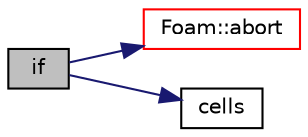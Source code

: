 digraph "if"
{
  bgcolor="transparent";
  edge [fontname="Helvetica",fontsize="10",labelfontname="Helvetica",labelfontsize="10"];
  node [fontname="Helvetica",fontsize="10",shape=record];
  rankdir="LR";
  Node67 [label="if",height=0.2,width=0.4,color="black", fillcolor="grey75", style="filled", fontcolor="black"];
  Node67 -> Node68 [color="midnightblue",fontsize="10",style="solid",fontname="Helvetica"];
  Node68 [label="Foam::abort",height=0.2,width=0.4,color="red",URL="$a21851.html#a447107a607d03e417307c203fa5fb44b"];
  Node67 -> Node113 [color="midnightblue",fontsize="10",style="solid",fontname="Helvetica"];
  Node113 [label="cells",height=0.2,width=0.4,color="black",URL="$a19349.html#aa6cadc6d1b665a59c99f993b69cf61a6"];
}
